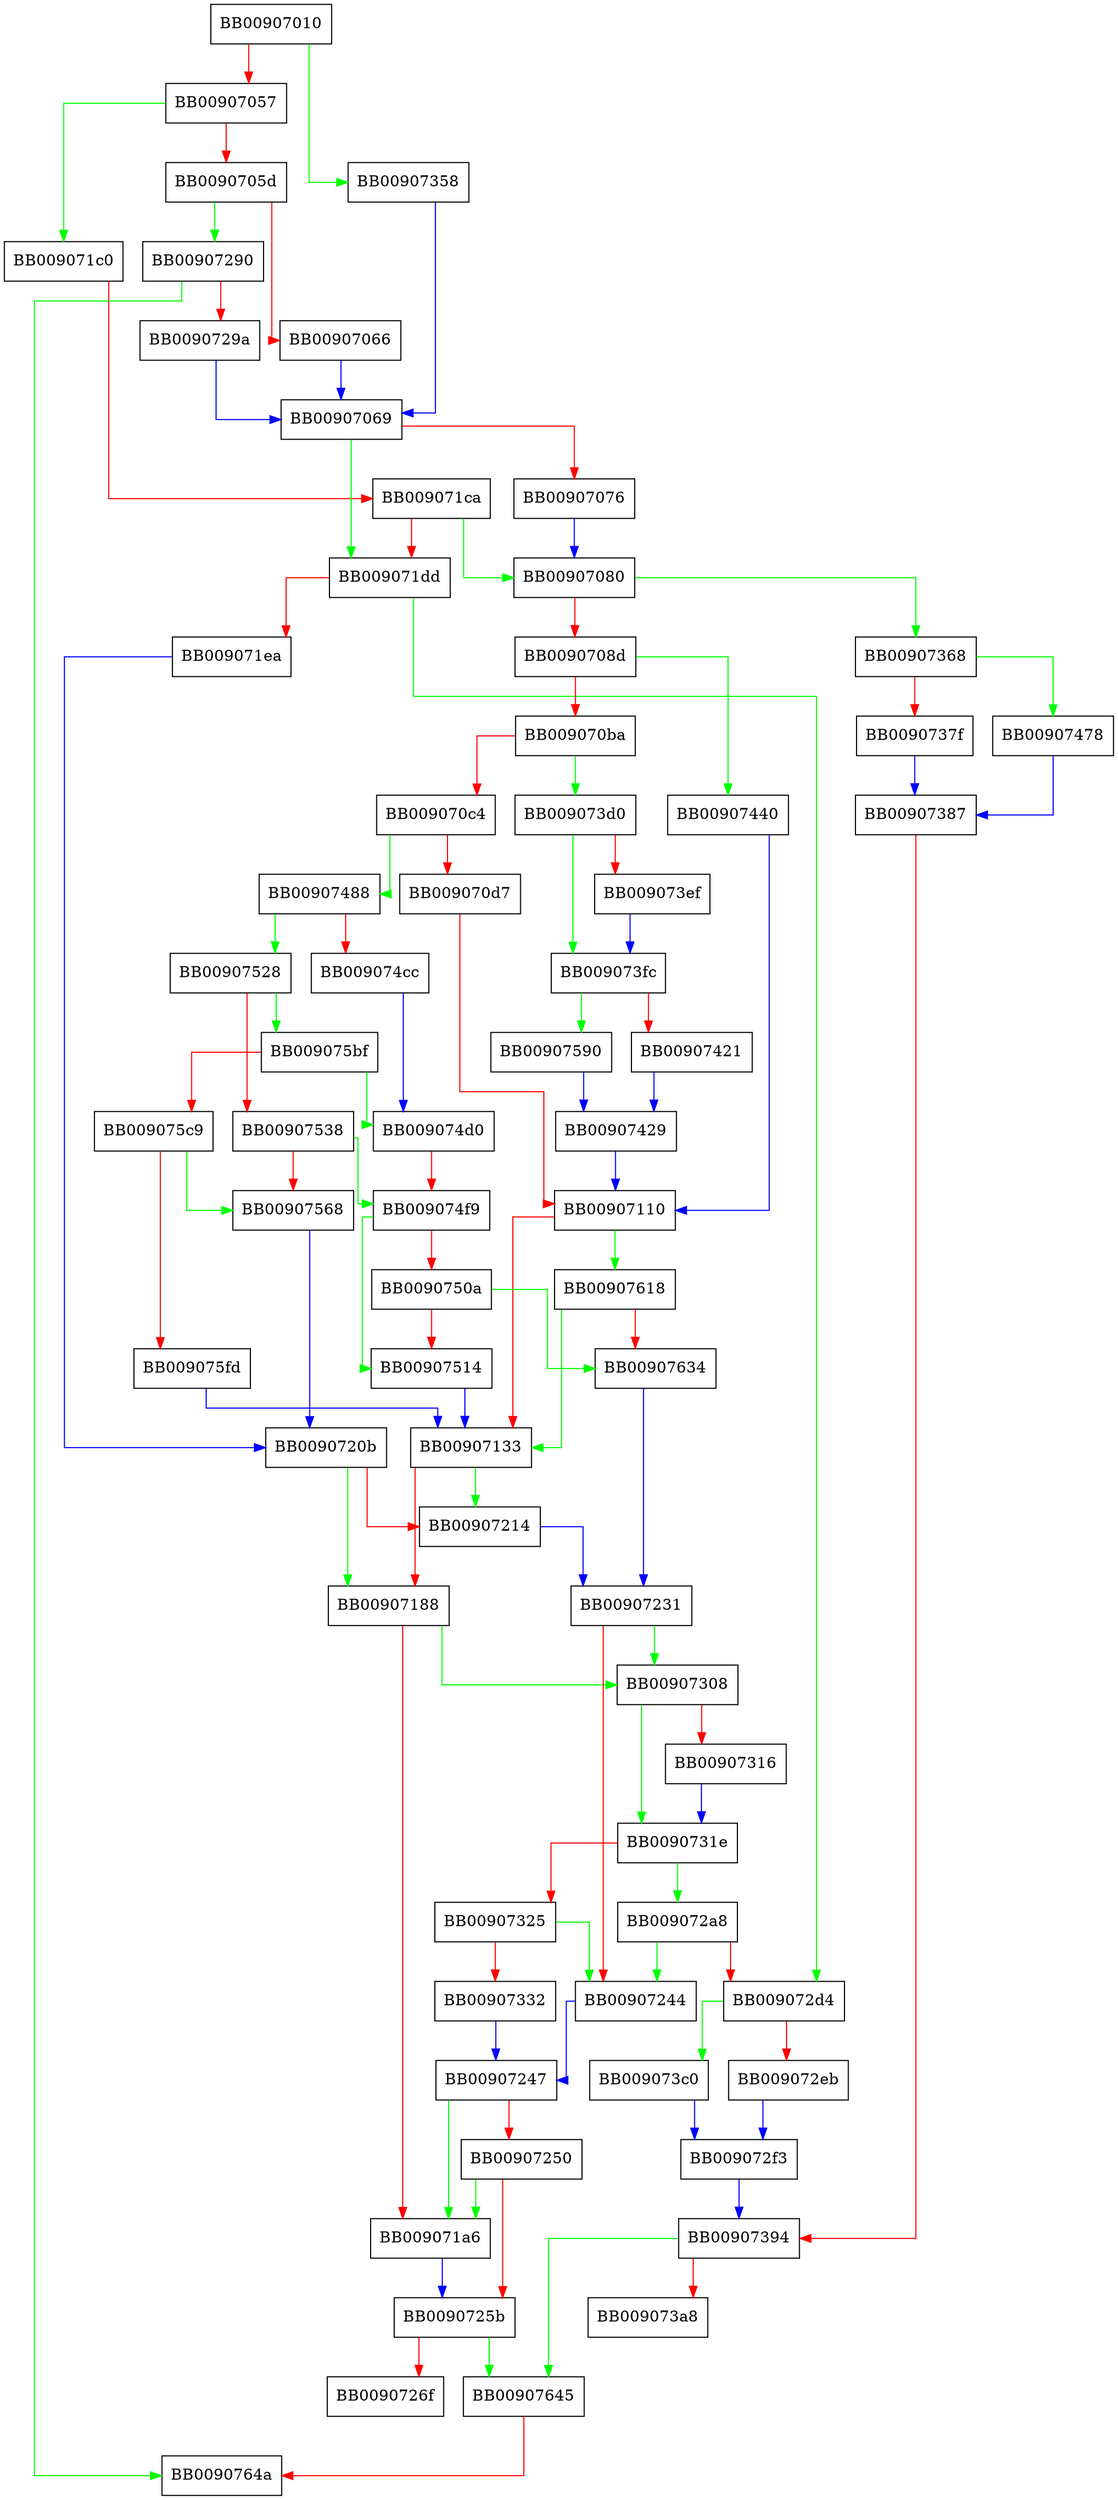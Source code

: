 digraph round_and_return {
  node [shape="box"];
  graph [splines=ortho];
  BB00907010 -> BB00907358 [color="green"];
  BB00907010 -> BB00907057 [color="red"];
  BB00907057 -> BB009071c0 [color="green"];
  BB00907057 -> BB0090705d [color="red"];
  BB0090705d -> BB00907290 [color="green"];
  BB0090705d -> BB00907066 [color="red"];
  BB00907066 -> BB00907069 [color="blue"];
  BB00907069 -> BB009071dd [color="green"];
  BB00907069 -> BB00907076 [color="red"];
  BB00907076 -> BB00907080 [color="blue"];
  BB00907080 -> BB00907368 [color="green"];
  BB00907080 -> BB0090708d [color="red"];
  BB0090708d -> BB00907440 [color="green"];
  BB0090708d -> BB009070ba [color="red"];
  BB009070ba -> BB009073d0 [color="green"];
  BB009070ba -> BB009070c4 [color="red"];
  BB009070c4 -> BB00907488 [color="green"];
  BB009070c4 -> BB009070d7 [color="red"];
  BB009070d7 -> BB00907110 [color="red"];
  BB00907110 -> BB00907618 [color="green"];
  BB00907110 -> BB00907133 [color="red"];
  BB00907133 -> BB00907214 [color="green"];
  BB00907133 -> BB00907188 [color="red"];
  BB00907188 -> BB00907308 [color="green"];
  BB00907188 -> BB009071a6 [color="red"];
  BB009071a6 -> BB0090725b [color="blue"];
  BB009071c0 -> BB009071ca [color="red"];
  BB009071ca -> BB00907080 [color="green"];
  BB009071ca -> BB009071dd [color="red"];
  BB009071dd -> BB009072d4 [color="green"];
  BB009071dd -> BB009071ea [color="red"];
  BB009071ea -> BB0090720b [color="blue"];
  BB0090720b -> BB00907188 [color="green"];
  BB0090720b -> BB00907214 [color="red"];
  BB00907214 -> BB00907231 [color="blue"];
  BB00907231 -> BB00907308 [color="green"];
  BB00907231 -> BB00907244 [color="red"];
  BB00907244 -> BB00907247 [color="blue"];
  BB00907247 -> BB009071a6 [color="green"];
  BB00907247 -> BB00907250 [color="red"];
  BB00907250 -> BB009071a6 [color="green"];
  BB00907250 -> BB0090725b [color="red"];
  BB0090725b -> BB00907645 [color="green"];
  BB0090725b -> BB0090726f [color="red"];
  BB00907290 -> BB0090764a [color="green"];
  BB00907290 -> BB0090729a [color="red"];
  BB0090729a -> BB00907069 [color="blue"];
  BB009072a8 -> BB00907244 [color="green"];
  BB009072a8 -> BB009072d4 [color="red"];
  BB009072d4 -> BB009073c0 [color="green"];
  BB009072d4 -> BB009072eb [color="red"];
  BB009072eb -> BB009072f3 [color="blue"];
  BB009072f3 -> BB00907394 [color="blue"];
  BB00907308 -> BB0090731e [color="green"];
  BB00907308 -> BB00907316 [color="red"];
  BB00907316 -> BB0090731e [color="blue"];
  BB0090731e -> BB009072a8 [color="green"];
  BB0090731e -> BB00907325 [color="red"];
  BB00907325 -> BB00907244 [color="green"];
  BB00907325 -> BB00907332 [color="red"];
  BB00907332 -> BB00907247 [color="blue"];
  BB00907358 -> BB00907069 [color="blue"];
  BB00907368 -> BB00907478 [color="green"];
  BB00907368 -> BB0090737f [color="red"];
  BB0090737f -> BB00907387 [color="blue"];
  BB00907387 -> BB00907394 [color="red"];
  BB00907394 -> BB00907645 [color="green"];
  BB00907394 -> BB009073a8 [color="red"];
  BB009073c0 -> BB009072f3 [color="blue"];
  BB009073d0 -> BB009073fc [color="green"];
  BB009073d0 -> BB009073ef [color="red"];
  BB009073ef -> BB009073fc [color="blue"];
  BB009073fc -> BB00907590 [color="green"];
  BB009073fc -> BB00907421 [color="red"];
  BB00907421 -> BB00907429 [color="blue"];
  BB00907429 -> BB00907110 [color="blue"];
  BB00907440 -> BB00907110 [color="blue"];
  BB00907478 -> BB00907387 [color="blue"];
  BB00907488 -> BB00907528 [color="green"];
  BB00907488 -> BB009074cc [color="red"];
  BB009074cc -> BB009074d0 [color="blue"];
  BB009074d0 -> BB009074f9 [color="red"];
  BB009074f9 -> BB00907514 [color="green"];
  BB009074f9 -> BB0090750a [color="red"];
  BB0090750a -> BB00907634 [color="green"];
  BB0090750a -> BB00907514 [color="red"];
  BB00907514 -> BB00907133 [color="blue"];
  BB00907528 -> BB009075bf [color="green"];
  BB00907528 -> BB00907538 [color="red"];
  BB00907538 -> BB009074f9 [color="green"];
  BB00907538 -> BB00907568 [color="red"];
  BB00907568 -> BB0090720b [color="blue"];
  BB00907590 -> BB00907429 [color="blue"];
  BB009075bf -> BB009074d0 [color="green"];
  BB009075bf -> BB009075c9 [color="red"];
  BB009075c9 -> BB00907568 [color="green"];
  BB009075c9 -> BB009075fd [color="red"];
  BB009075fd -> BB00907133 [color="blue"];
  BB00907618 -> BB00907133 [color="green"];
  BB00907618 -> BB00907634 [color="red"];
  BB00907634 -> BB00907231 [color="blue"];
  BB00907645 -> BB0090764a [color="red"];
}